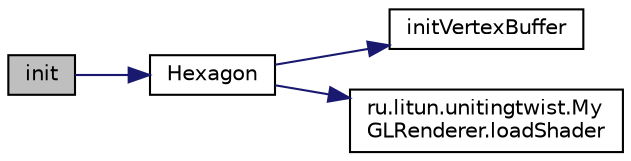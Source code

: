 digraph "init"
{
  edge [fontname="Helvetica",fontsize="10",labelfontname="Helvetica",labelfontsize="10"];
  node [fontname="Helvetica",fontsize="10",shape=record];
  rankdir="LR";
  Node23 [label="init",height=0.2,width=0.4,color="black", fillcolor="grey75", style="filled", fontcolor="black"];
  Node23 -> Node24 [color="midnightblue",fontsize="10",style="solid",fontname="Helvetica"];
  Node24 [label="Hexagon",height=0.2,width=0.4,color="black", fillcolor="white", style="filled",URL="$classru_1_1litun_1_1unitingtwist_1_1_hexagon.html#aadc1f20d3bb3b975b0e03c519a7f8917",tooltip="Sets up the drawing object data for use in an OpenGL ES context. "];
  Node24 -> Node25 [color="midnightblue",fontsize="10",style="solid",fontname="Helvetica"];
  Node25 [label="initVertexBuffer",height=0.2,width=0.4,color="black", fillcolor="white", style="filled",URL="$classru_1_1litun_1_1unitingtwist_1_1_hexagon.html#a5061e0bcf0ce4e87bfae8db5d387b2ea"];
  Node24 -> Node26 [color="midnightblue",fontsize="10",style="solid",fontname="Helvetica"];
  Node26 [label="ru.litun.unitingtwist.My\lGLRenderer.loadShader",height=0.2,width=0.4,color="black", fillcolor="white", style="filled",URL="$classru_1_1litun_1_1unitingtwist_1_1_my_g_l_renderer.html#a711436305cb76f8d625468db4d0cb41d",tooltip="Utility method for compiling a OpenGL shader. "];
}

